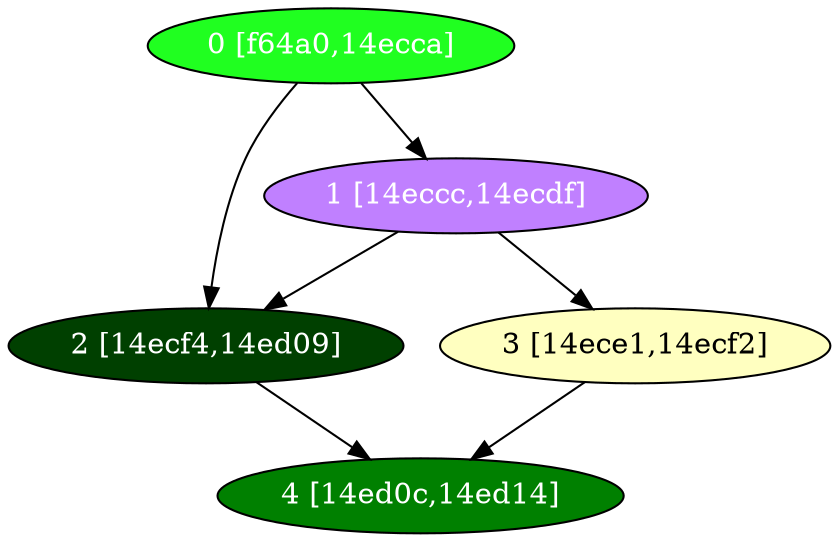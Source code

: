 diGraph libnss3{
	libnss3_0  [style=filled fillcolor="#20FF20" fontcolor="#ffffff" shape=oval label="0 [f64a0,14ecca]"]
	libnss3_1  [style=filled fillcolor="#C080FF" fontcolor="#ffffff" shape=oval label="1 [14eccc,14ecdf]"]
	libnss3_2  [style=filled fillcolor="#004000" fontcolor="#ffffff" shape=oval label="2 [14ecf4,14ed09]"]
	libnss3_3  [style=filled fillcolor="#FFFFC0" fontcolor="#000000" shape=oval label="3 [14ece1,14ecf2]"]
	libnss3_4  [style=filled fillcolor="#008000" fontcolor="#ffffff" shape=oval label="4 [14ed0c,14ed14]"]

	libnss3_0 -> libnss3_1
	libnss3_0 -> libnss3_2
	libnss3_1 -> libnss3_2
	libnss3_1 -> libnss3_3
	libnss3_2 -> libnss3_4
	libnss3_3 -> libnss3_4
}